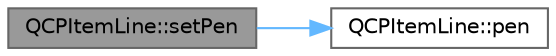 digraph "QCPItemLine::setPen"
{
 // LATEX_PDF_SIZE
  bgcolor="transparent";
  edge [fontname=Helvetica,fontsize=10,labelfontname=Helvetica,labelfontsize=10];
  node [fontname=Helvetica,fontsize=10,shape=box,height=0.2,width=0.4];
  rankdir="LR";
  Node1 [label="QCPItemLine::setPen",height=0.2,width=0.4,color="gray40", fillcolor="grey60", style="filled", fontcolor="black",tooltip=" "];
  Node1 -> Node2 [color="steelblue1",style="solid"];
  Node2 [label="QCPItemLine::pen",height=0.2,width=0.4,color="grey40", fillcolor="white", style="filled",URL="$class_q_c_p_item_line.html#a712e5a7f59db3f4c588dfc370a63e225",tooltip=" "];
}
